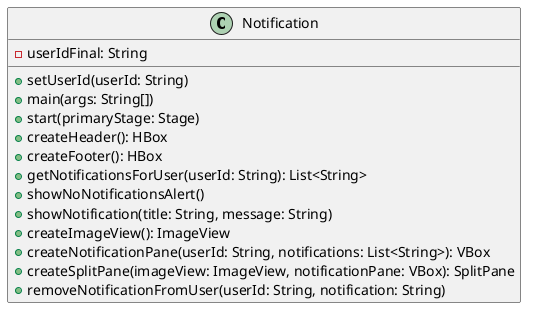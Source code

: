 @startuml

class Notification {
  - userIdFinal: String
  + setUserId(userId: String)
  + main(args: String[])
  + start(primaryStage: Stage)
  + createHeader(): HBox
  + createFooter(): HBox
  + getNotificationsForUser(userId: String): List<String>
  + showNoNotificationsAlert()
  + showNotification(title: String, message: String)
  + createImageView(): ImageView
  + createNotificationPane(userId: String, notifications: List<String>): VBox
  + createSplitPane(imageView: ImageView, notificationPane: VBox): SplitPane
  + removeNotificationFromUser(userId: String, notification: String)
}

' Notification --> Application
' Notification "1" *-- "1" Stage
' Notification "1" *-- "1" HBox
' Notification "1" *-- "1" Image
' Notification "1" *-- "1" ImageView
' Notification "1" *-- "1" BorderPane
' Notification "1" *-- "1" VBox
' Notification "1" *-- "1" List
' Notification "1" *-- "1" Alert
' Notification "1" *-- "1" Label
' Notification "1" *-- "1" Button
' Notification "1" *-- "1" SplitPane
' Notification "1" *-- "1" Image
' Notification "1" *-- "1" File
' Notification "1" *-- "1" BufferedReader
' Notification "1" *-- "1" FileWriter
' Notification "1" *-- "1" BufferedWriter
' Notification "1" *-- "1" IOException
' Notification "1" *-- "1" Color
' Notification "1" *-- "1" Border
' Notification "1" *-- "1" BorderStroke
' Notification "1" *-- "1" CornerRadii
' Notification "1" *-- "1" BorderWidths
' Notification "1" *-- "1" Insets

@enduml
